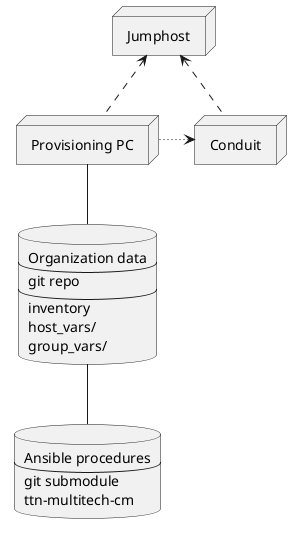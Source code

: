 @startuml
' PlantUML image for the operating setup. See www.plantuml.com

node Jumphost
node PC [
Provisioning PC
]
node Conduit [
Conduit
]
database OrgData [
Organization data
---
git repo
---
inventory
host_vars/
group_vars/
]
database Ansible [
Ansible procedures
---
git submodule
ttn-multitech-cm
]

Jumphost <.. PC
Jumphost <.. Conduit
PC ~> Conduit
PC -- OrgData
OrgData -- Ansible
@enduml
